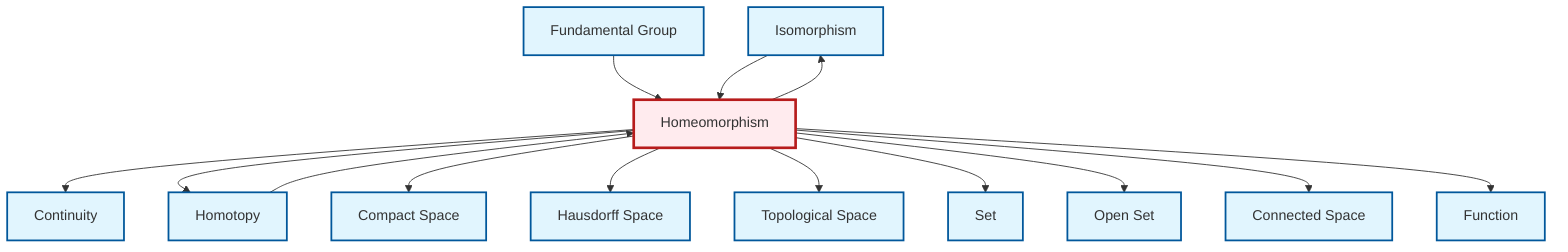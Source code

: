 graph TD
    classDef definition fill:#e1f5fe,stroke:#01579b,stroke-width:2px
    classDef theorem fill:#f3e5f5,stroke:#4a148c,stroke-width:2px
    classDef axiom fill:#fff3e0,stroke:#e65100,stroke-width:2px
    classDef example fill:#e8f5e9,stroke:#1b5e20,stroke-width:2px
    classDef current fill:#ffebee,stroke:#b71c1c,stroke-width:3px
    def-hausdorff["Hausdorff Space"]:::definition
    def-isomorphism["Isomorphism"]:::definition
    def-set["Set"]:::definition
    def-topological-space["Topological Space"]:::definition
    def-continuity["Continuity"]:::definition
    def-function["Function"]:::definition
    def-fundamental-group["Fundamental Group"]:::definition
    def-homeomorphism["Homeomorphism"]:::definition
    def-connected["Connected Space"]:::definition
    def-compact["Compact Space"]:::definition
    def-open-set["Open Set"]:::definition
    def-homotopy["Homotopy"]:::definition
    def-fundamental-group --> def-homeomorphism
    def-homeomorphism --> def-continuity
    def-homeomorphism --> def-homotopy
    def-isomorphism --> def-homeomorphism
    def-homeomorphism --> def-compact
    def-homeomorphism --> def-hausdorff
    def-homeomorphism --> def-topological-space
    def-homotopy --> def-homeomorphism
    def-homeomorphism --> def-set
    def-homeomorphism --> def-open-set
    def-homeomorphism --> def-connected
    def-homeomorphism --> def-isomorphism
    def-homeomorphism --> def-function
    class def-homeomorphism current